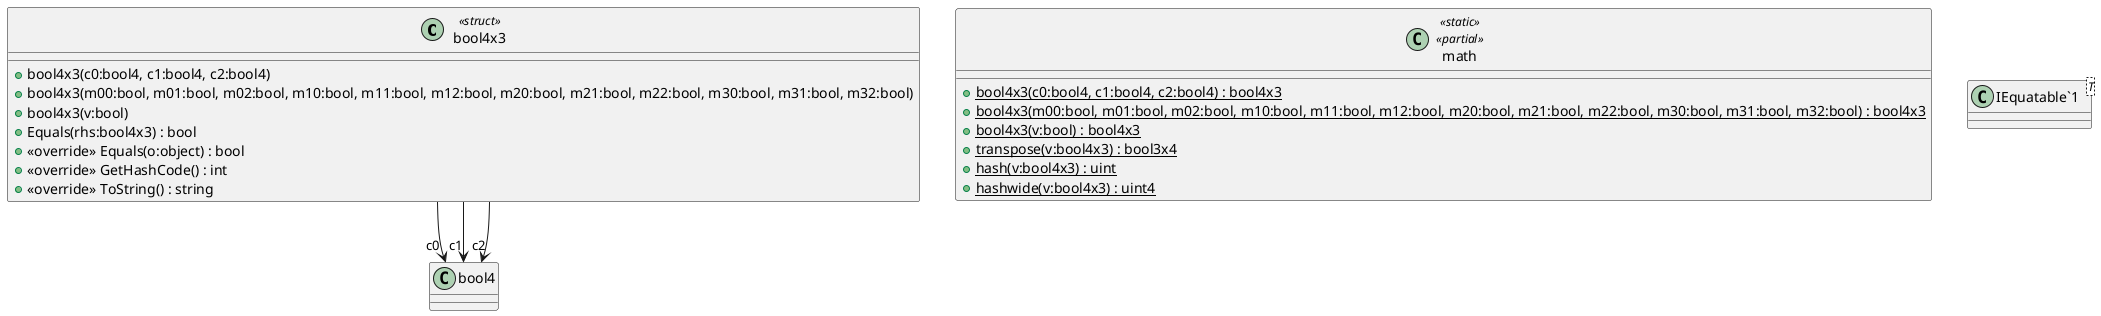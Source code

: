 @startuml
class bool4x3 <<struct>> {
    + bool4x3(c0:bool4, c1:bool4, c2:bool4)
    + bool4x3(m00:bool, m01:bool, m02:bool, m10:bool, m11:bool, m12:bool, m20:bool, m21:bool, m22:bool, m30:bool, m31:bool, m32:bool)
    + bool4x3(v:bool)
    + Equals(rhs:bool4x3) : bool
    + <<override>> Equals(o:object) : bool
    + <<override>> GetHashCode() : int
    + <<override>> ToString() : string
}
class math <<static>> <<partial>> {
    + {static} bool4x3(c0:bool4, c1:bool4, c2:bool4) : bool4x3
    + {static} bool4x3(m00:bool, m01:bool, m02:bool, m10:bool, m11:bool, m12:bool, m20:bool, m21:bool, m22:bool, m30:bool, m31:bool, m32:bool) : bool4x3
    + {static} bool4x3(v:bool) : bool4x3
    + {static} transpose(v:bool4x3) : bool3x4
    + {static} hash(v:bool4x3) : uint
    + {static} hashwide(v:bool4x3) : uint4
}
class "IEquatable`1"<T> {
}
bool4x3 --> "c0" bool4
bool4x3 --> "c1" bool4
bool4x3 --> "c2" bool4
@enduml
